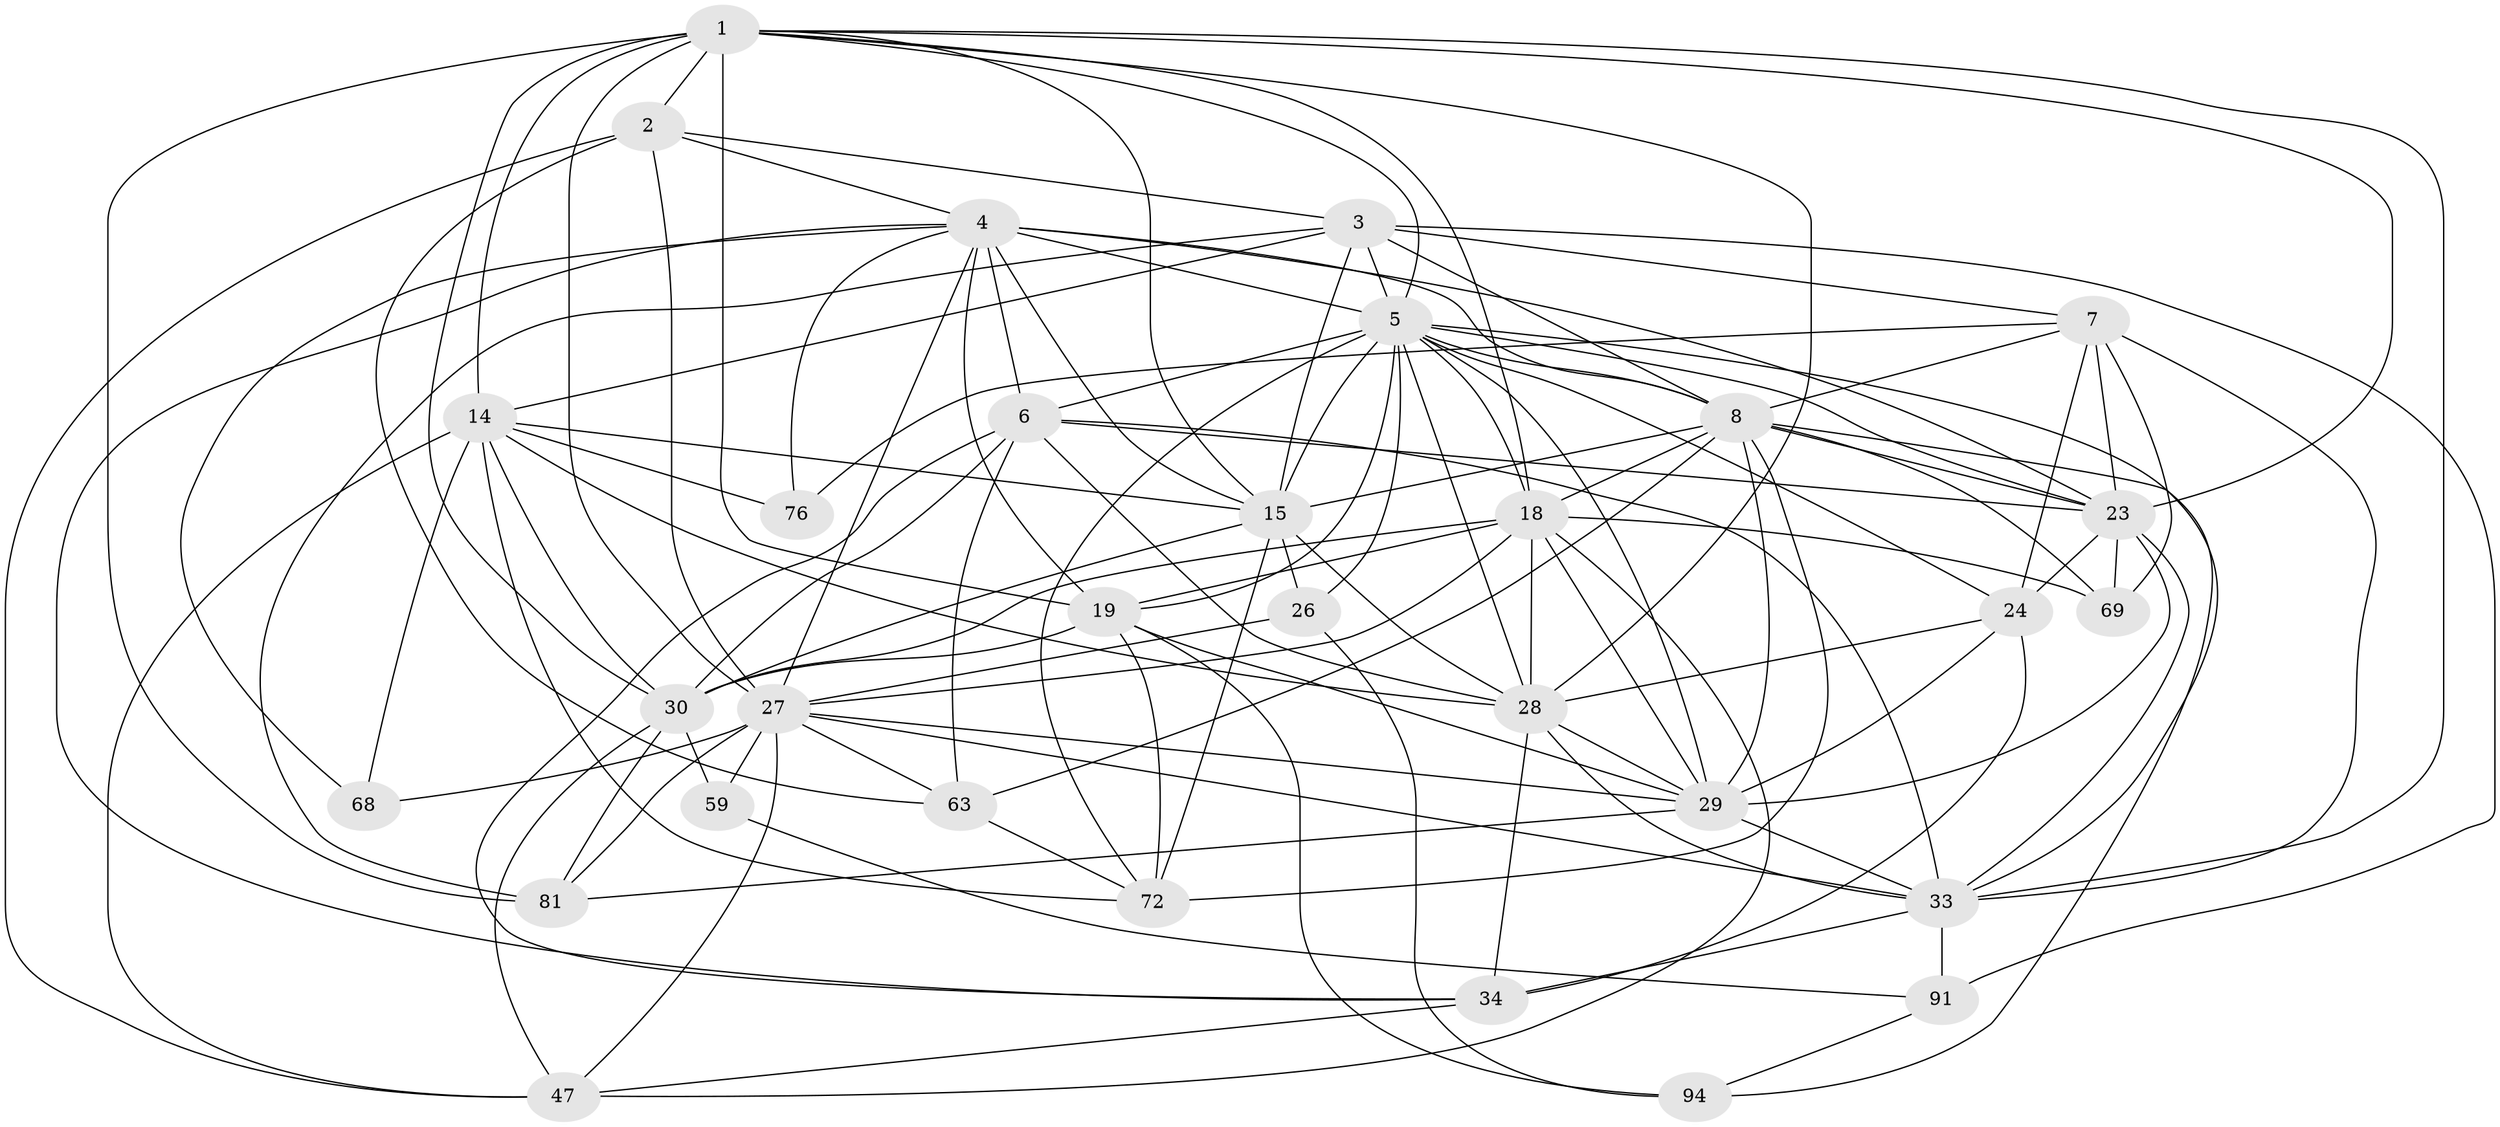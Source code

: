 // original degree distribution, {4: 1.0}
// Generated by graph-tools (version 1.1) at 2025/20/03/04/25 18:20:50]
// undirected, 31 vertices, 118 edges
graph export_dot {
graph [start="1"]
  node [color=gray90,style=filled];
  1 [super="+82+11+16+12"];
  2 [super="+65"];
  3 [super="+100+39+13"];
  4 [super="+43+31+40"];
  5 [super="+17+10+79"];
  6 [super="+62"];
  7 [super="+9+22+20"];
  8 [super="+32+56+49+93"];
  14 [super="+54+50"];
  15 [super="+36+66"];
  18 [super="+41+74+37"];
  19 [super="+89+58"];
  23 [super="+57+25"];
  24 [super="+52"];
  26;
  27 [super="+67+46+98"];
  28 [super="+77+95+60"];
  29 [super="+48+35+92"];
  30 [super="+53"];
  33 [super="+71+87"];
  34 [super="+99"];
  47 [super="+51"];
  59;
  63 [super="+73"];
  68;
  69 [super="+96"];
  72 [super="+86"];
  76;
  81 [super="+83"];
  91;
  94;
  1 -- 28;
  1 -- 5;
  1 -- 18;
  1 -- 27;
  1 -- 19 [weight=2];
  1 -- 81 [weight=2];
  1 -- 33;
  1 -- 30;
  1 -- 14;
  1 -- 2;
  1 -- 15;
  1 -- 23;
  2 -- 63;
  2 -- 27;
  2 -- 3;
  2 -- 47;
  2 -- 4;
  3 -- 91;
  3 -- 5;
  3 -- 8 [weight=2];
  3 -- 81;
  3 -- 14;
  3 -- 7 [weight=2];
  3 -- 15;
  4 -- 19;
  4 -- 76 [weight=2];
  4 -- 6;
  4 -- 34;
  4 -- 5 [weight=2];
  4 -- 68;
  4 -- 23;
  4 -- 15;
  4 -- 8 [weight=2];
  4 -- 27;
  5 -- 26;
  5 -- 23;
  5 -- 24;
  5 -- 19;
  5 -- 8;
  5 -- 18;
  5 -- 72;
  5 -- 28;
  5 -- 15;
  5 -- 6;
  5 -- 33;
  5 -- 29;
  6 -- 28;
  6 -- 30;
  6 -- 33;
  6 -- 34;
  6 -- 23;
  6 -- 63;
  7 -- 69 [weight=2];
  7 -- 24;
  7 -- 76;
  7 -- 33;
  7 -- 8;
  7 -- 23 [weight=2];
  8 -- 72;
  8 -- 63 [weight=2];
  8 -- 29 [weight=2];
  8 -- 94;
  8 -- 18;
  8 -- 69;
  8 -- 23;
  8 -- 15;
  14 -- 76;
  14 -- 47;
  14 -- 72;
  14 -- 15;
  14 -- 30;
  14 -- 68 [weight=2];
  14 -- 28;
  15 -- 30;
  15 -- 72;
  15 -- 26;
  15 -- 28;
  18 -- 30;
  18 -- 27;
  18 -- 47;
  18 -- 29;
  18 -- 19;
  18 -- 69;
  18 -- 28;
  19 -- 94;
  19 -- 29 [weight=2];
  19 -- 72;
  19 -- 30;
  23 -- 69 [weight=2];
  23 -- 33;
  23 -- 24;
  23 -- 29;
  24 -- 28;
  24 -- 34;
  24 -- 29;
  26 -- 94;
  26 -- 27;
  27 -- 68;
  27 -- 63;
  27 -- 81;
  27 -- 47;
  27 -- 33;
  27 -- 59;
  27 -- 29;
  28 -- 29;
  28 -- 33;
  28 -- 34;
  29 -- 33;
  29 -- 81;
  30 -- 59 [weight=2];
  30 -- 81;
  30 -- 47;
  33 -- 34;
  33 -- 91;
  34 -- 47;
  59 -- 91;
  63 -- 72;
  91 -- 94;
}

